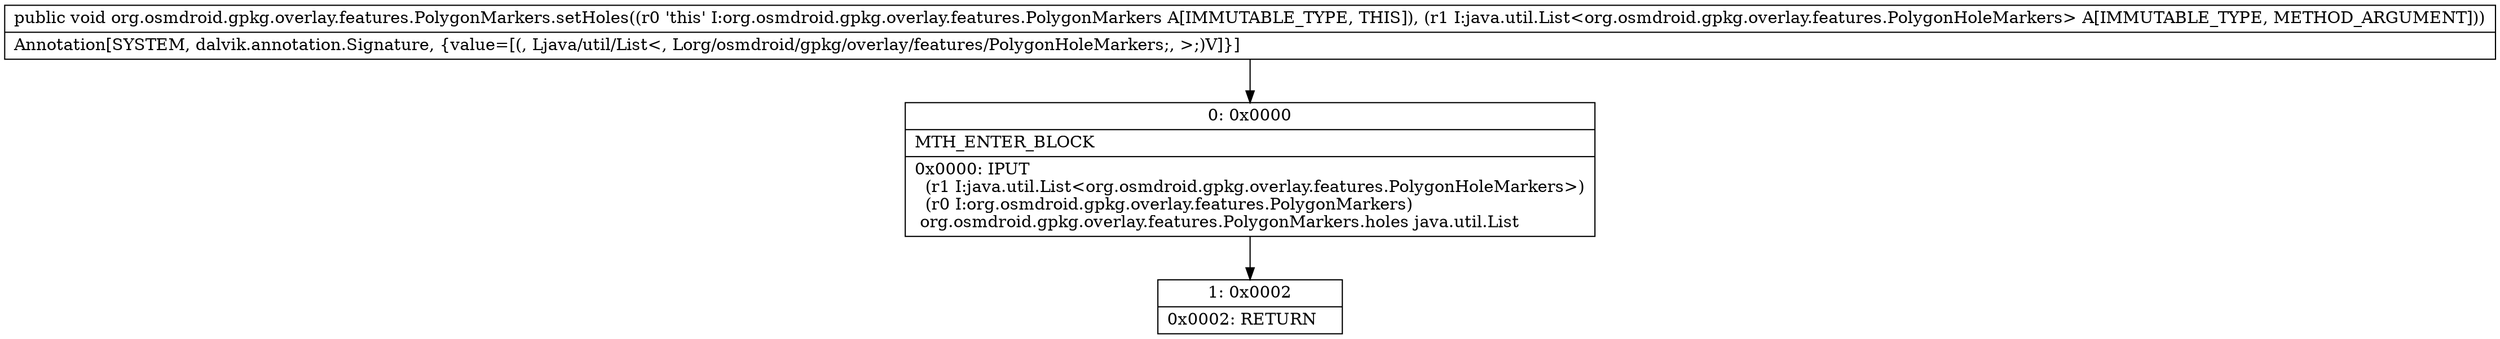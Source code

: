 digraph "CFG fororg.osmdroid.gpkg.overlay.features.PolygonMarkers.setHoles(Ljava\/util\/List;)V" {
Node_0 [shape=record,label="{0\:\ 0x0000|MTH_ENTER_BLOCK\l|0x0000: IPUT  \l  (r1 I:java.util.List\<org.osmdroid.gpkg.overlay.features.PolygonHoleMarkers\>)\l  (r0 I:org.osmdroid.gpkg.overlay.features.PolygonMarkers)\l org.osmdroid.gpkg.overlay.features.PolygonMarkers.holes java.util.List \l}"];
Node_1 [shape=record,label="{1\:\ 0x0002|0x0002: RETURN   \l}"];
MethodNode[shape=record,label="{public void org.osmdroid.gpkg.overlay.features.PolygonMarkers.setHoles((r0 'this' I:org.osmdroid.gpkg.overlay.features.PolygonMarkers A[IMMUTABLE_TYPE, THIS]), (r1 I:java.util.List\<org.osmdroid.gpkg.overlay.features.PolygonHoleMarkers\> A[IMMUTABLE_TYPE, METHOD_ARGUMENT]))  | Annotation[SYSTEM, dalvik.annotation.Signature, \{value=[(, Ljava\/util\/List\<, Lorg\/osmdroid\/gpkg\/overlay\/features\/PolygonHoleMarkers;, \>;)V]\}]\l}"];
MethodNode -> Node_0;
Node_0 -> Node_1;
}

